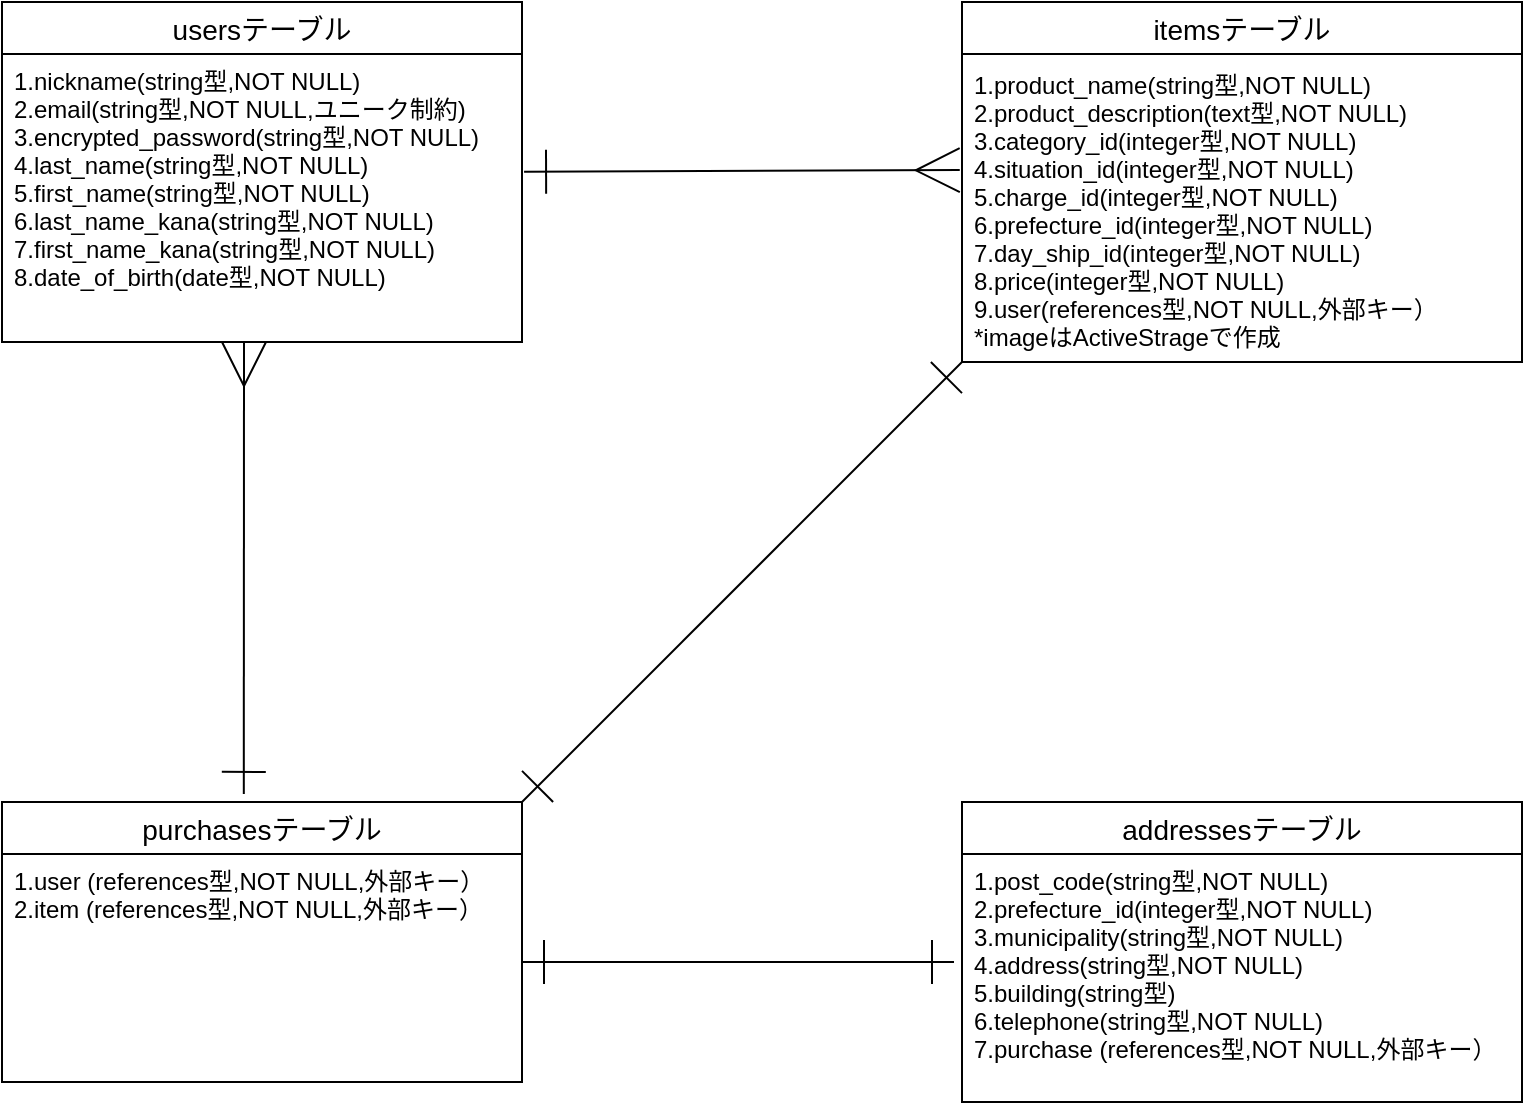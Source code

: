 <mxfile>
    <diagram id="P_oDM2YzGUnUUfiy4xYH" name="ページ1">
        <mxGraphModel dx="880" dy="755" grid="1" gridSize="10" guides="1" tooltips="1" connect="1" arrows="1" fold="1" page="1" pageScale="1" pageWidth="827" pageHeight="1169" math="0" shadow="0">
            <root>
                <mxCell id="0"/>
                <mxCell id="1" parent="0"/>
                <mxCell id="49" value="usersテーブル" style="swimlane;fontStyle=0;childLayout=stackLayout;horizontal=1;startSize=26;horizontalStack=0;resizeParent=1;resizeParentMax=0;resizeLast=0;collapsible=1;marginBottom=0;align=center;fontSize=14;" parent="1" vertex="1">
                    <mxGeometry x="40" y="40" width="260" height="170" as="geometry"/>
                </mxCell>
                <mxCell id="50" value="1.nickname(string型,NOT NULL)&#10;2.email(string型,NOT NULL,ユニーク制約)&#10;3.encrypted_password(string型,NOT NULL)&#10;4.last_name(string型,NOT NULL)&#10;5.first_name(string型,NOT NULL)&#10;6.last_name_kana(string型,NOT NULL)&#10;7.first_name_kana(string型,NOT NULL)&#10;8.date_of_birth(date型,NOT NULL)" style="text;strokeColor=none;fillColor=none;spacingLeft=4;spacingRight=4;overflow=hidden;rotatable=0;points=[[0,0.5],[1,0.5]];portConstraint=eastwest;fontSize=12;" parent="49" vertex="1">
                    <mxGeometry y="26" width="260" height="144" as="geometry"/>
                </mxCell>
                <mxCell id="51" value="itemsテーブル" style="swimlane;fontStyle=0;childLayout=stackLayout;horizontal=1;startSize=26;horizontalStack=0;resizeParent=1;resizeParentMax=0;resizeLast=0;collapsible=1;marginBottom=0;align=center;fontSize=14;" parent="1" vertex="1">
                    <mxGeometry x="520" y="40" width="280" height="180" as="geometry"/>
                </mxCell>
                <mxCell id="52" style="edgeStyle=none;html=1;endArrow=ERmany;endFill=0;endSize=20;startArrow=ERone;startFill=0;jumpSize=6;startSize=20;exitX=0.465;exitY=-0.029;exitDx=0;exitDy=0;exitPerimeter=0;" parent="1" source="53" edge="1">
                    <mxGeometry relative="1" as="geometry">
                        <mxPoint x="161" y="210" as="targetPoint"/>
                    </mxGeometry>
                </mxCell>
                <mxCell id="53" value="purchasesテーブル" style="swimlane;fontStyle=0;childLayout=stackLayout;horizontal=1;startSize=26;horizontalStack=0;resizeParent=1;resizeParentMax=0;resizeLast=0;collapsible=1;marginBottom=0;align=center;fontSize=14;" parent="1" vertex="1">
                    <mxGeometry x="40" y="440" width="260" height="140" as="geometry"/>
                </mxCell>
                <mxCell id="54" value="1.user (references型,NOT NULL,外部キー）&#10;2.item (references型,NOT NULL,外部キー）" style="text;strokeColor=none;fillColor=none;spacingLeft=4;spacingRight=4;overflow=hidden;rotatable=0;points=[[0,0.5],[1,0.5]];portConstraint=eastwest;fontSize=12;" parent="53" vertex="1">
                    <mxGeometry y="26" width="260" height="114" as="geometry"/>
                </mxCell>
                <mxCell id="55" value="addressesテーブル" style="swimlane;fontStyle=0;childLayout=stackLayout;horizontal=1;startSize=26;horizontalStack=0;resizeParent=1;resizeParentMax=0;resizeLast=0;collapsible=1;marginBottom=0;align=center;fontSize=14;" parent="1" vertex="1">
                    <mxGeometry x="520" y="440" width="280" height="150" as="geometry"/>
                </mxCell>
                <mxCell id="56" value="1.post_code(string型,NOT NULL)&#10;2.prefecture_id(integer型,NOT NULL)&#10;3.municipality(string型,NOT NULL)&#10;4.address(string型,NOT NULL)&#10;5.building(string型)&#10;6.telephone(string型,NOT NULL)&#10;7.purchase (references型,NOT NULL,外部キー）" style="text;strokeColor=none;fillColor=none;spacingLeft=4;spacingRight=4;overflow=hidden;rotatable=0;points=[[0,0.5],[1,0.5]];portConstraint=eastwest;fontSize=12;" parent="55" vertex="1">
                    <mxGeometry y="26" width="280" height="124" as="geometry"/>
                </mxCell>
                <mxCell id="57" style="edgeStyle=none;html=1;endArrow=ERmany;endFill=0;endSize=20;entryX=-0.004;entryY=0.364;entryDx=0;entryDy=0;entryPerimeter=0;startArrow=ERone;startFill=0;startSize=20;exitX=1.004;exitY=0.409;exitDx=0;exitDy=0;exitPerimeter=0;" parent="1" source="50" target="59" edge="1">
                    <mxGeometry relative="1" as="geometry">
                        <mxPoint x="320" y="124" as="sourcePoint"/>
                        <mxPoint x="510" y="123" as="targetPoint"/>
                    </mxGeometry>
                </mxCell>
                <mxCell id="58" style="edgeStyle=none;html=1;entryX=0;entryY=1;entryDx=0;entryDy=0;endArrow=ERone;endFill=0;endSize=20;exitX=1;exitY=0;exitDx=0;exitDy=0;startArrow=ERone;startFill=0;startSize=20;sourcePerimeterSpacing=40;" parent="1" source="53" target="51" edge="1">
                    <mxGeometry relative="1" as="geometry">
                        <mxPoint x="330" y="450" as="sourcePoint"/>
                    </mxGeometry>
                </mxCell>
                <mxCell id="59" value="1.product_name(string型,NOT NULL)&#10;2.product_description(text型,NOT NULL)&#10;3.category_id(integer型,NOT NULL)&#10;4.situation_id(integer型,NOT NULL)&#10;5.charge_id(integer型,NOT NULL)&#10;6.prefecture_id(integer型,NOT NULL)&#10;7.day_ship_id(integer型,NOT NULL)&#10;8.price(integer型,NOT NULL)&#10;9.user(references型,NOT NULL,外部キー）&#10;*imageはActiveStrageで作成" style="text;strokeColor=none;fillColor=none;spacingLeft=4;spacingRight=4;overflow=hidden;rotatable=0;points=[[0,0.5],[1,0.5]];portConstraint=eastwest;fontSize=12;" parent="1" vertex="1">
                    <mxGeometry x="520" y="68" width="280" height="154" as="geometry"/>
                </mxCell>
                <mxCell id="60" style="edgeStyle=none;html=1;endArrow=ERone;endFill=0;endSize=20;startArrow=ERone;startFill=0;startSize=20;" parent="1" edge="1">
                    <mxGeometry relative="1" as="geometry">
                        <mxPoint x="516" y="520" as="sourcePoint"/>
                        <mxPoint x="300" y="520" as="targetPoint"/>
                    </mxGeometry>
                </mxCell>
            </root>
        </mxGraphModel>
    </diagram>
</mxfile>
